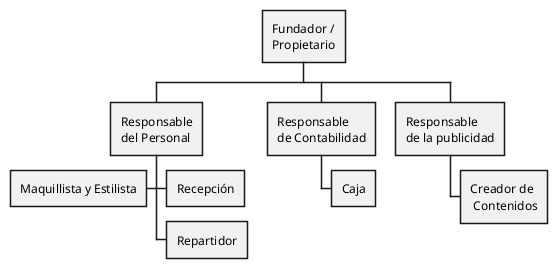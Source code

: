 @startwbs
skinparam BackgroundColor transparent

* Fundador /\nPropietario
** Responsable\ndel Personal
*** Recepción
***< Maquillista y Estilista
*** Repartidor
** Responsable\nde Contabilidad
*** Caja
** Responsable\nde la publicidad
*** Creador de\n Contenidos

@endwb